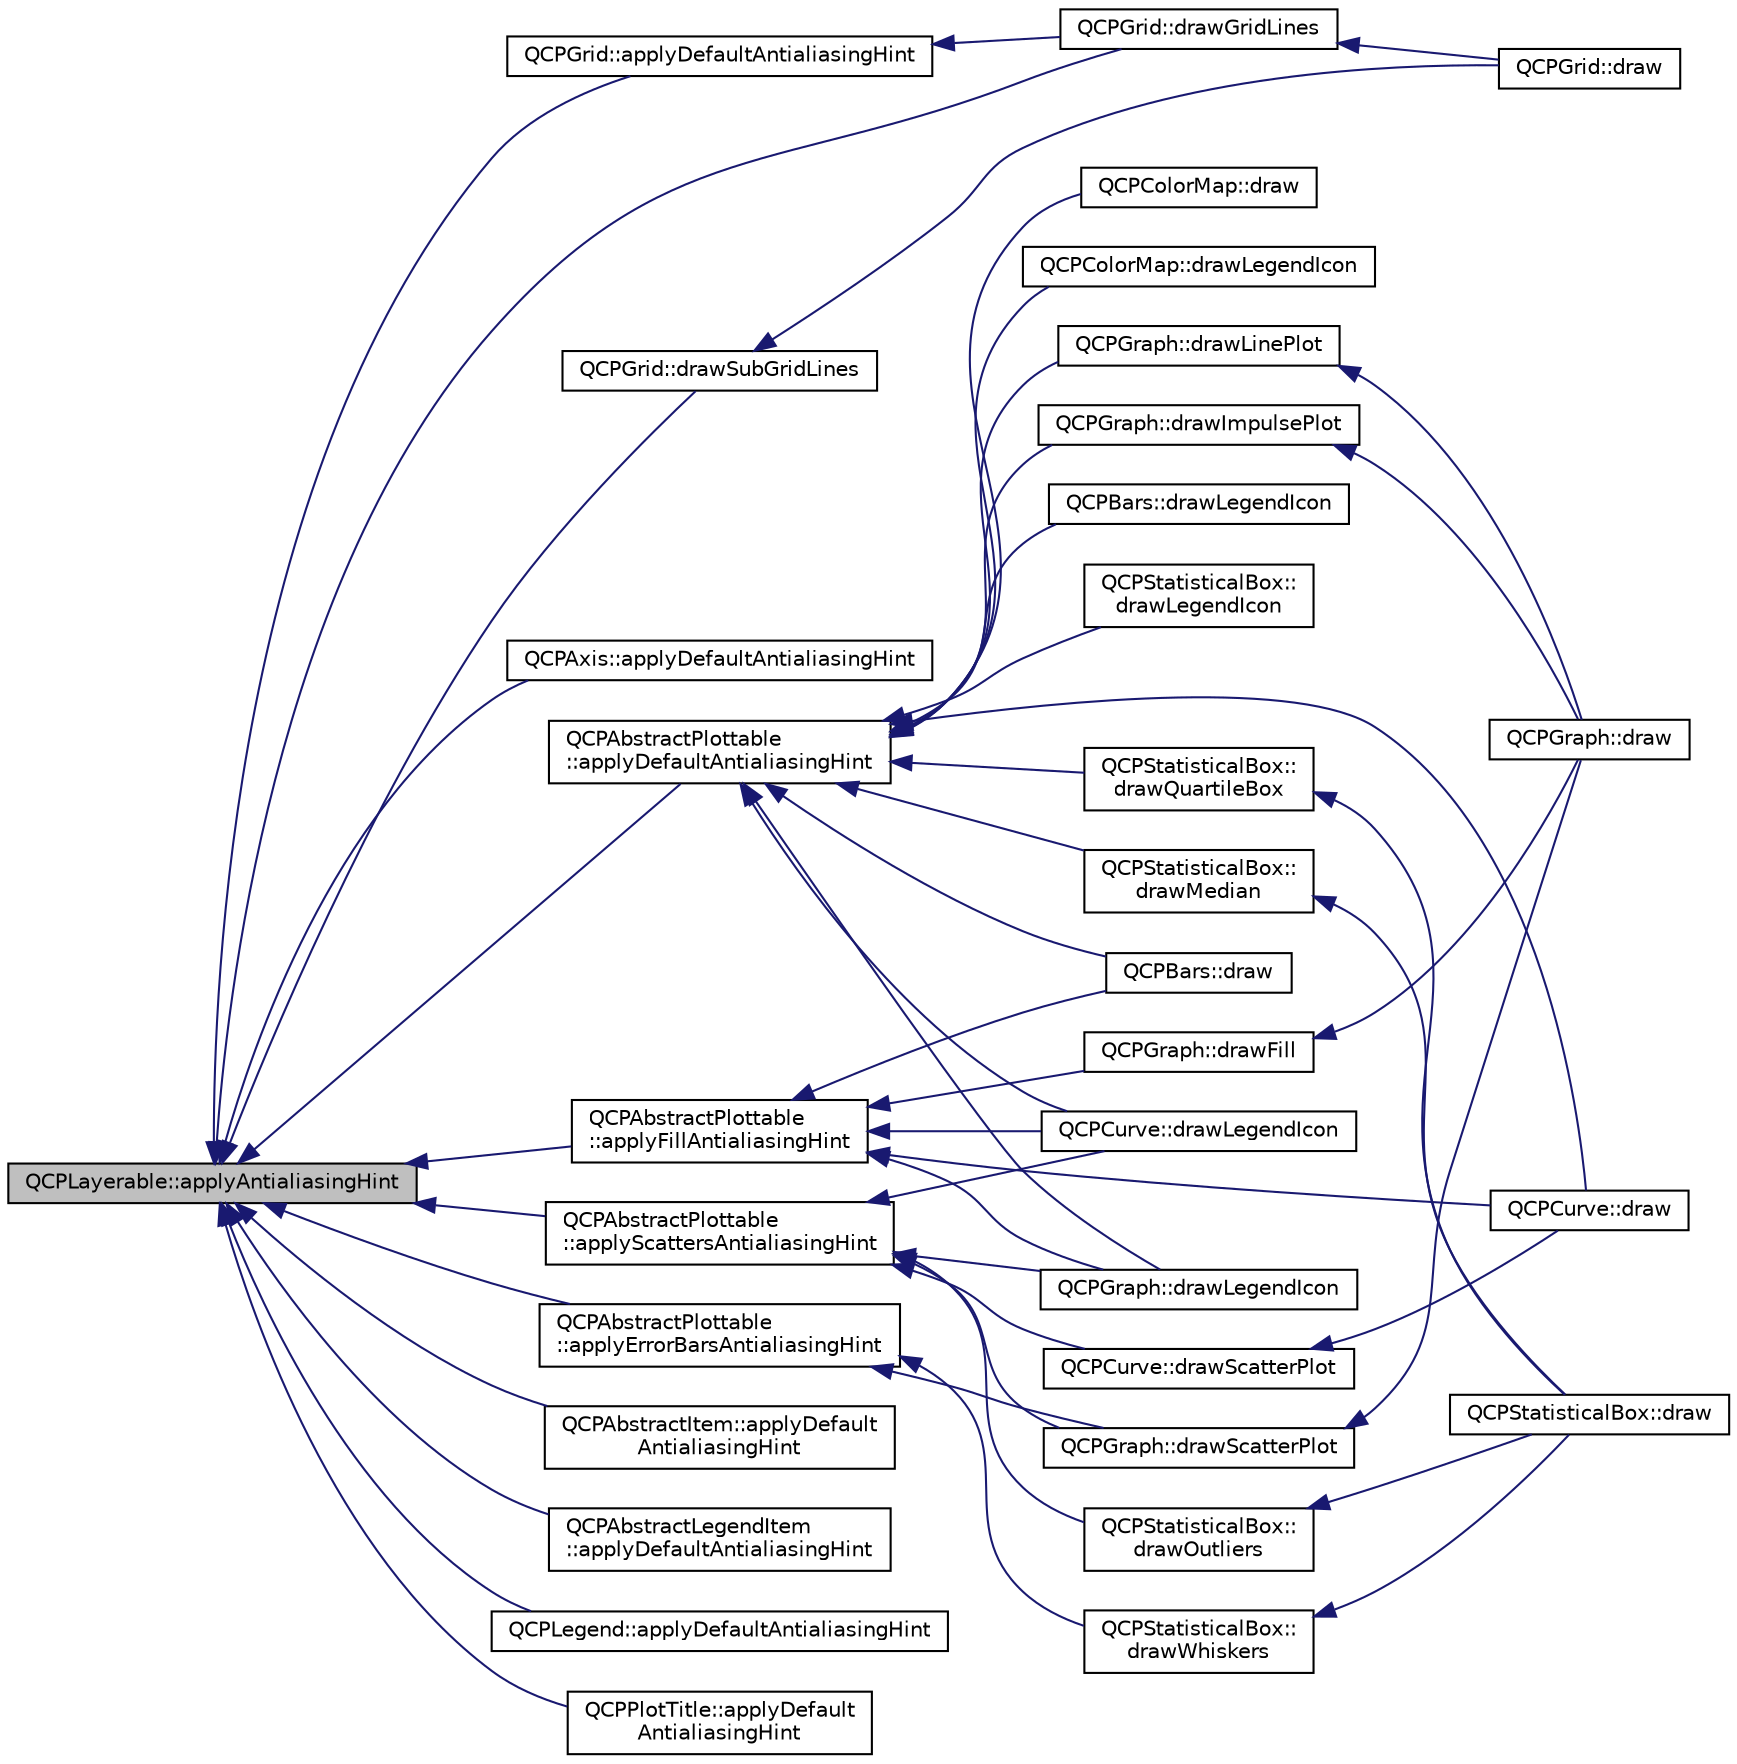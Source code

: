 digraph "QCPLayerable::applyAntialiasingHint"
{
  edge [fontname="Helvetica",fontsize="10",labelfontname="Helvetica",labelfontsize="10"];
  node [fontname="Helvetica",fontsize="10",shape=record];
  rankdir="LR";
  Node1 [label="QCPLayerable::applyAntialiasingHint",height=0.2,width=0.4,color="black", fillcolor="grey75", style="filled", fontcolor="black"];
  Node1 -> Node2 [dir="back",color="midnightblue",fontsize="10",style="solid",fontname="Helvetica"];
  Node2 [label="QCPGrid::applyDefaultAntialiasingHint",height=0.2,width=0.4,color="black", fillcolor="white", style="filled",URL="$class_q_c_p_grid.html#a9916f5e38b4d6cae446537aeb47c7272"];
  Node2 -> Node3 [dir="back",color="midnightblue",fontsize="10",style="solid",fontname="Helvetica"];
  Node3 [label="QCPGrid::drawGridLines",height=0.2,width=0.4,color="black", fillcolor="white", style="filled",URL="$class_q_c_p_grid.html#a3aff10e993f6625e255c19e4f97a09d8"];
  Node3 -> Node4 [dir="back",color="midnightblue",fontsize="10",style="solid",fontname="Helvetica"];
  Node4 [label="QCPGrid::draw",height=0.2,width=0.4,color="black", fillcolor="white", style="filled",URL="$class_q_c_p_grid.html#ad009c23f96078616aa4f66a750974b23"];
  Node1 -> Node3 [dir="back",color="midnightblue",fontsize="10",style="solid",fontname="Helvetica"];
  Node1 -> Node5 [dir="back",color="midnightblue",fontsize="10",style="solid",fontname="Helvetica"];
  Node5 [label="QCPGrid::drawSubGridLines",height=0.2,width=0.4,color="black", fillcolor="white", style="filled",URL="$class_q_c_p_grid.html#afa5d9d12de419e881f381f2ab7cb414d"];
  Node5 -> Node4 [dir="back",color="midnightblue",fontsize="10",style="solid",fontname="Helvetica"];
  Node1 -> Node6 [dir="back",color="midnightblue",fontsize="10",style="solid",fontname="Helvetica"];
  Node6 [label="QCPAxis::applyDefaultAntialiasingHint",height=0.2,width=0.4,color="black", fillcolor="white", style="filled",URL="$class_q_c_p_axis.html#a13bde39eb1e0b7c14a02935689be8aba"];
  Node1 -> Node7 [dir="back",color="midnightblue",fontsize="10",style="solid",fontname="Helvetica"];
  Node7 [label="QCPAbstractPlottable\l::applyDefaultAntialiasingHint",height=0.2,width=0.4,color="black", fillcolor="white", style="filled",URL="$class_q_c_p_abstract_plottable.html#a76e9d6cc7972dc1528f526d163766aca"];
  Node7 -> Node8 [dir="back",color="midnightblue",fontsize="10",style="solid",fontname="Helvetica"];
  Node8 [label="QCPGraph::drawLegendIcon",height=0.2,width=0.4,color="black", fillcolor="white", style="filled",URL="$class_q_c_p_graph.html#a32115df0e940cf8ca7b687873c2d02ee"];
  Node7 -> Node9 [dir="back",color="midnightblue",fontsize="10",style="solid",fontname="Helvetica"];
  Node9 [label="QCPGraph::drawLinePlot",height=0.2,width=0.4,color="black", fillcolor="white", style="filled",URL="$class_q_c_p_graph.html#acebc22c3385829b19a87e6281fe6ade2"];
  Node9 -> Node10 [dir="back",color="midnightblue",fontsize="10",style="solid",fontname="Helvetica"];
  Node10 [label="QCPGraph::draw",height=0.2,width=0.4,color="black", fillcolor="white", style="filled",URL="$class_q_c_p_graph.html#a659218cc62c2a7786213d9dd429c1c8d"];
  Node7 -> Node11 [dir="back",color="midnightblue",fontsize="10",style="solid",fontname="Helvetica"];
  Node11 [label="QCPGraph::drawImpulsePlot",height=0.2,width=0.4,color="black", fillcolor="white", style="filled",URL="$class_q_c_p_graph.html#abc01180629621f1e47e94559227d3d8c"];
  Node11 -> Node10 [dir="back",color="midnightblue",fontsize="10",style="solid",fontname="Helvetica"];
  Node7 -> Node12 [dir="back",color="midnightblue",fontsize="10",style="solid",fontname="Helvetica"];
  Node12 [label="QCPCurve::draw",height=0.2,width=0.4,color="black", fillcolor="white", style="filled",URL="$class_q_c_p_curve.html#a2361302d2fc6ec669849bd3bca00c4b2"];
  Node7 -> Node13 [dir="back",color="midnightblue",fontsize="10",style="solid",fontname="Helvetica"];
  Node13 [label="QCPCurve::drawLegendIcon",height=0.2,width=0.4,color="black", fillcolor="white", style="filled",URL="$class_q_c_p_curve.html#aaee24451e0044d1debfa1fee92c58d7b"];
  Node7 -> Node14 [dir="back",color="midnightblue",fontsize="10",style="solid",fontname="Helvetica"];
  Node14 [label="QCPBars::draw",height=0.2,width=0.4,color="black", fillcolor="white", style="filled",URL="$class_q_c_p_bars.html#a42b894e34dac799f90ff3700706b31df"];
  Node7 -> Node15 [dir="back",color="midnightblue",fontsize="10",style="solid",fontname="Helvetica"];
  Node15 [label="QCPBars::drawLegendIcon",height=0.2,width=0.4,color="black", fillcolor="white", style="filled",URL="$class_q_c_p_bars.html#ad4fb35d2ab7d2aa460a6612aff3e7a15"];
  Node7 -> Node16 [dir="back",color="midnightblue",fontsize="10",style="solid",fontname="Helvetica"];
  Node16 [label="QCPStatisticalBox::\ldrawLegendIcon",height=0.2,width=0.4,color="black", fillcolor="white", style="filled",URL="$class_q_c_p_statistical_box.html#a51764ed423fa02d3ef63f6848851ec33"];
  Node7 -> Node17 [dir="back",color="midnightblue",fontsize="10",style="solid",fontname="Helvetica"];
  Node17 [label="QCPStatisticalBox::\ldrawQuartileBox",height=0.2,width=0.4,color="black", fillcolor="white", style="filled",URL="$class_q_c_p_statistical_box.html#a9ad0abdb154fefb04e9872f0db8e2ec7"];
  Node17 -> Node18 [dir="back",color="midnightblue",fontsize="10",style="solid",fontname="Helvetica"];
  Node18 [label="QCPStatisticalBox::draw",height=0.2,width=0.4,color="black", fillcolor="white", style="filled",URL="$class_q_c_p_statistical_box.html#a753b62761217dd6b92f8a29e286a1317"];
  Node7 -> Node19 [dir="back",color="midnightblue",fontsize="10",style="solid",fontname="Helvetica"];
  Node19 [label="QCPStatisticalBox::\ldrawMedian",height=0.2,width=0.4,color="black", fillcolor="white", style="filled",URL="$class_q_c_p_statistical_box.html#a16fef8bc19e5a09d82033edcfe919495"];
  Node19 -> Node18 [dir="back",color="midnightblue",fontsize="10",style="solid",fontname="Helvetica"];
  Node7 -> Node20 [dir="back",color="midnightblue",fontsize="10",style="solid",fontname="Helvetica"];
  Node20 [label="QCPColorMap::draw",height=0.2,width=0.4,color="black", fillcolor="white", style="filled",URL="$class_q_c_p_color_map.html#a3b0f45a3177be9522d5e9b8cd8ae122d"];
  Node7 -> Node21 [dir="back",color="midnightblue",fontsize="10",style="solid",fontname="Helvetica"];
  Node21 [label="QCPColorMap::drawLegendIcon",height=0.2,width=0.4,color="black", fillcolor="white", style="filled",URL="$class_q_c_p_color_map.html#a7d5eee89f6b8eaf2f11f1d94e32215b2"];
  Node1 -> Node22 [dir="back",color="midnightblue",fontsize="10",style="solid",fontname="Helvetica"];
  Node22 [label="QCPAbstractPlottable\l::applyFillAntialiasingHint",height=0.2,width=0.4,color="black", fillcolor="white", style="filled",URL="$class_q_c_p_abstract_plottable.html#ac08a480155895e674dbfe5a5670e0ff3"];
  Node22 -> Node8 [dir="back",color="midnightblue",fontsize="10",style="solid",fontname="Helvetica"];
  Node22 -> Node23 [dir="back",color="midnightblue",fontsize="10",style="solid",fontname="Helvetica"];
  Node23 [label="QCPGraph::drawFill",height=0.2,width=0.4,color="black", fillcolor="white", style="filled",URL="$class_q_c_p_graph.html#ad6d07926e6d6b7cfa70258780d47b7a0"];
  Node23 -> Node10 [dir="back",color="midnightblue",fontsize="10",style="solid",fontname="Helvetica"];
  Node22 -> Node12 [dir="back",color="midnightblue",fontsize="10",style="solid",fontname="Helvetica"];
  Node22 -> Node13 [dir="back",color="midnightblue",fontsize="10",style="solid",fontname="Helvetica"];
  Node22 -> Node14 [dir="back",color="midnightblue",fontsize="10",style="solid",fontname="Helvetica"];
  Node1 -> Node24 [dir="back",color="midnightblue",fontsize="10",style="solid",fontname="Helvetica"];
  Node24 [label="QCPAbstractPlottable\l::applyScattersAntialiasingHint",height=0.2,width=0.4,color="black", fillcolor="white", style="filled",URL="$class_q_c_p_abstract_plottable.html#a753272ee225a62827e90c3e1e78de4b1"];
  Node24 -> Node8 [dir="back",color="midnightblue",fontsize="10",style="solid",fontname="Helvetica"];
  Node24 -> Node25 [dir="back",color="midnightblue",fontsize="10",style="solid",fontname="Helvetica"];
  Node25 [label="QCPGraph::drawScatterPlot",height=0.2,width=0.4,color="black", fillcolor="white", style="filled",URL="$class_q_c_p_graph.html#a6bdc385b122ce06134d4196373ae2250"];
  Node25 -> Node10 [dir="back",color="midnightblue",fontsize="10",style="solid",fontname="Helvetica"];
  Node24 -> Node13 [dir="back",color="midnightblue",fontsize="10",style="solid",fontname="Helvetica"];
  Node24 -> Node26 [dir="back",color="midnightblue",fontsize="10",style="solid",fontname="Helvetica"];
  Node26 [label="QCPCurve::drawScatterPlot",height=0.2,width=0.4,color="black", fillcolor="white", style="filled",URL="$class_q_c_p_curve.html#a45593f30b81beec4b6130b6b53306087"];
  Node26 -> Node12 [dir="back",color="midnightblue",fontsize="10",style="solid",fontname="Helvetica"];
  Node24 -> Node27 [dir="back",color="midnightblue",fontsize="10",style="solid",fontname="Helvetica"];
  Node27 [label="QCPStatisticalBox::\ldrawOutliers",height=0.2,width=0.4,color="black", fillcolor="white", style="filled",URL="$class_q_c_p_statistical_box.html#a60ebb332a497f51ace837767db5105b9"];
  Node27 -> Node18 [dir="back",color="midnightblue",fontsize="10",style="solid",fontname="Helvetica"];
  Node1 -> Node28 [dir="back",color="midnightblue",fontsize="10",style="solid",fontname="Helvetica"];
  Node28 [label="QCPAbstractPlottable\l::applyErrorBarsAntialiasingHint",height=0.2,width=0.4,color="black", fillcolor="white", style="filled",URL="$class_q_c_p_abstract_plottable.html#af687bfe6160255960558eb71f1f81e73"];
  Node28 -> Node25 [dir="back",color="midnightblue",fontsize="10",style="solid",fontname="Helvetica"];
  Node28 -> Node29 [dir="back",color="midnightblue",fontsize="10",style="solid",fontname="Helvetica"];
  Node29 [label="QCPStatisticalBox::\ldrawWhiskers",height=0.2,width=0.4,color="black", fillcolor="white", style="filled",URL="$class_q_c_p_statistical_box.html#a6f8d093ec7e404529388d02da4c72b34"];
  Node29 -> Node18 [dir="back",color="midnightblue",fontsize="10",style="solid",fontname="Helvetica"];
  Node1 -> Node30 [dir="back",color="midnightblue",fontsize="10",style="solid",fontname="Helvetica"];
  Node30 [label="QCPAbstractItem::applyDefault\lAntialiasingHint",height=0.2,width=0.4,color="black", fillcolor="white", style="filled",URL="$class_q_c_p_abstract_item.html#a0839031abdd71067e2256a4d53c7a011"];
  Node1 -> Node31 [dir="back",color="midnightblue",fontsize="10",style="solid",fontname="Helvetica"];
  Node31 [label="QCPAbstractLegendItem\l::applyDefaultAntialiasingHint",height=0.2,width=0.4,color="black", fillcolor="white", style="filled",URL="$class_q_c_p_abstract_legend_item.html#a71c3baeda42ba78d2cccd97e74110a5e"];
  Node1 -> Node32 [dir="back",color="midnightblue",fontsize="10",style="solid",fontname="Helvetica"];
  Node32 [label="QCPLegend::applyDefaultAntialiasingHint",height=0.2,width=0.4,color="black", fillcolor="white", style="filled",URL="$class_q_c_p_legend.html#a26307f532c3458b379663b7d517a5f47"];
  Node1 -> Node33 [dir="back",color="midnightblue",fontsize="10",style="solid",fontname="Helvetica"];
  Node33 [label="QCPPlotTitle::applyDefault\lAntialiasingHint",height=0.2,width=0.4,color="black", fillcolor="white", style="filled",URL="$class_q_c_p_plot_title.html#a0e2a491864bf8d8e8b159ef38e9d85bd"];
}
